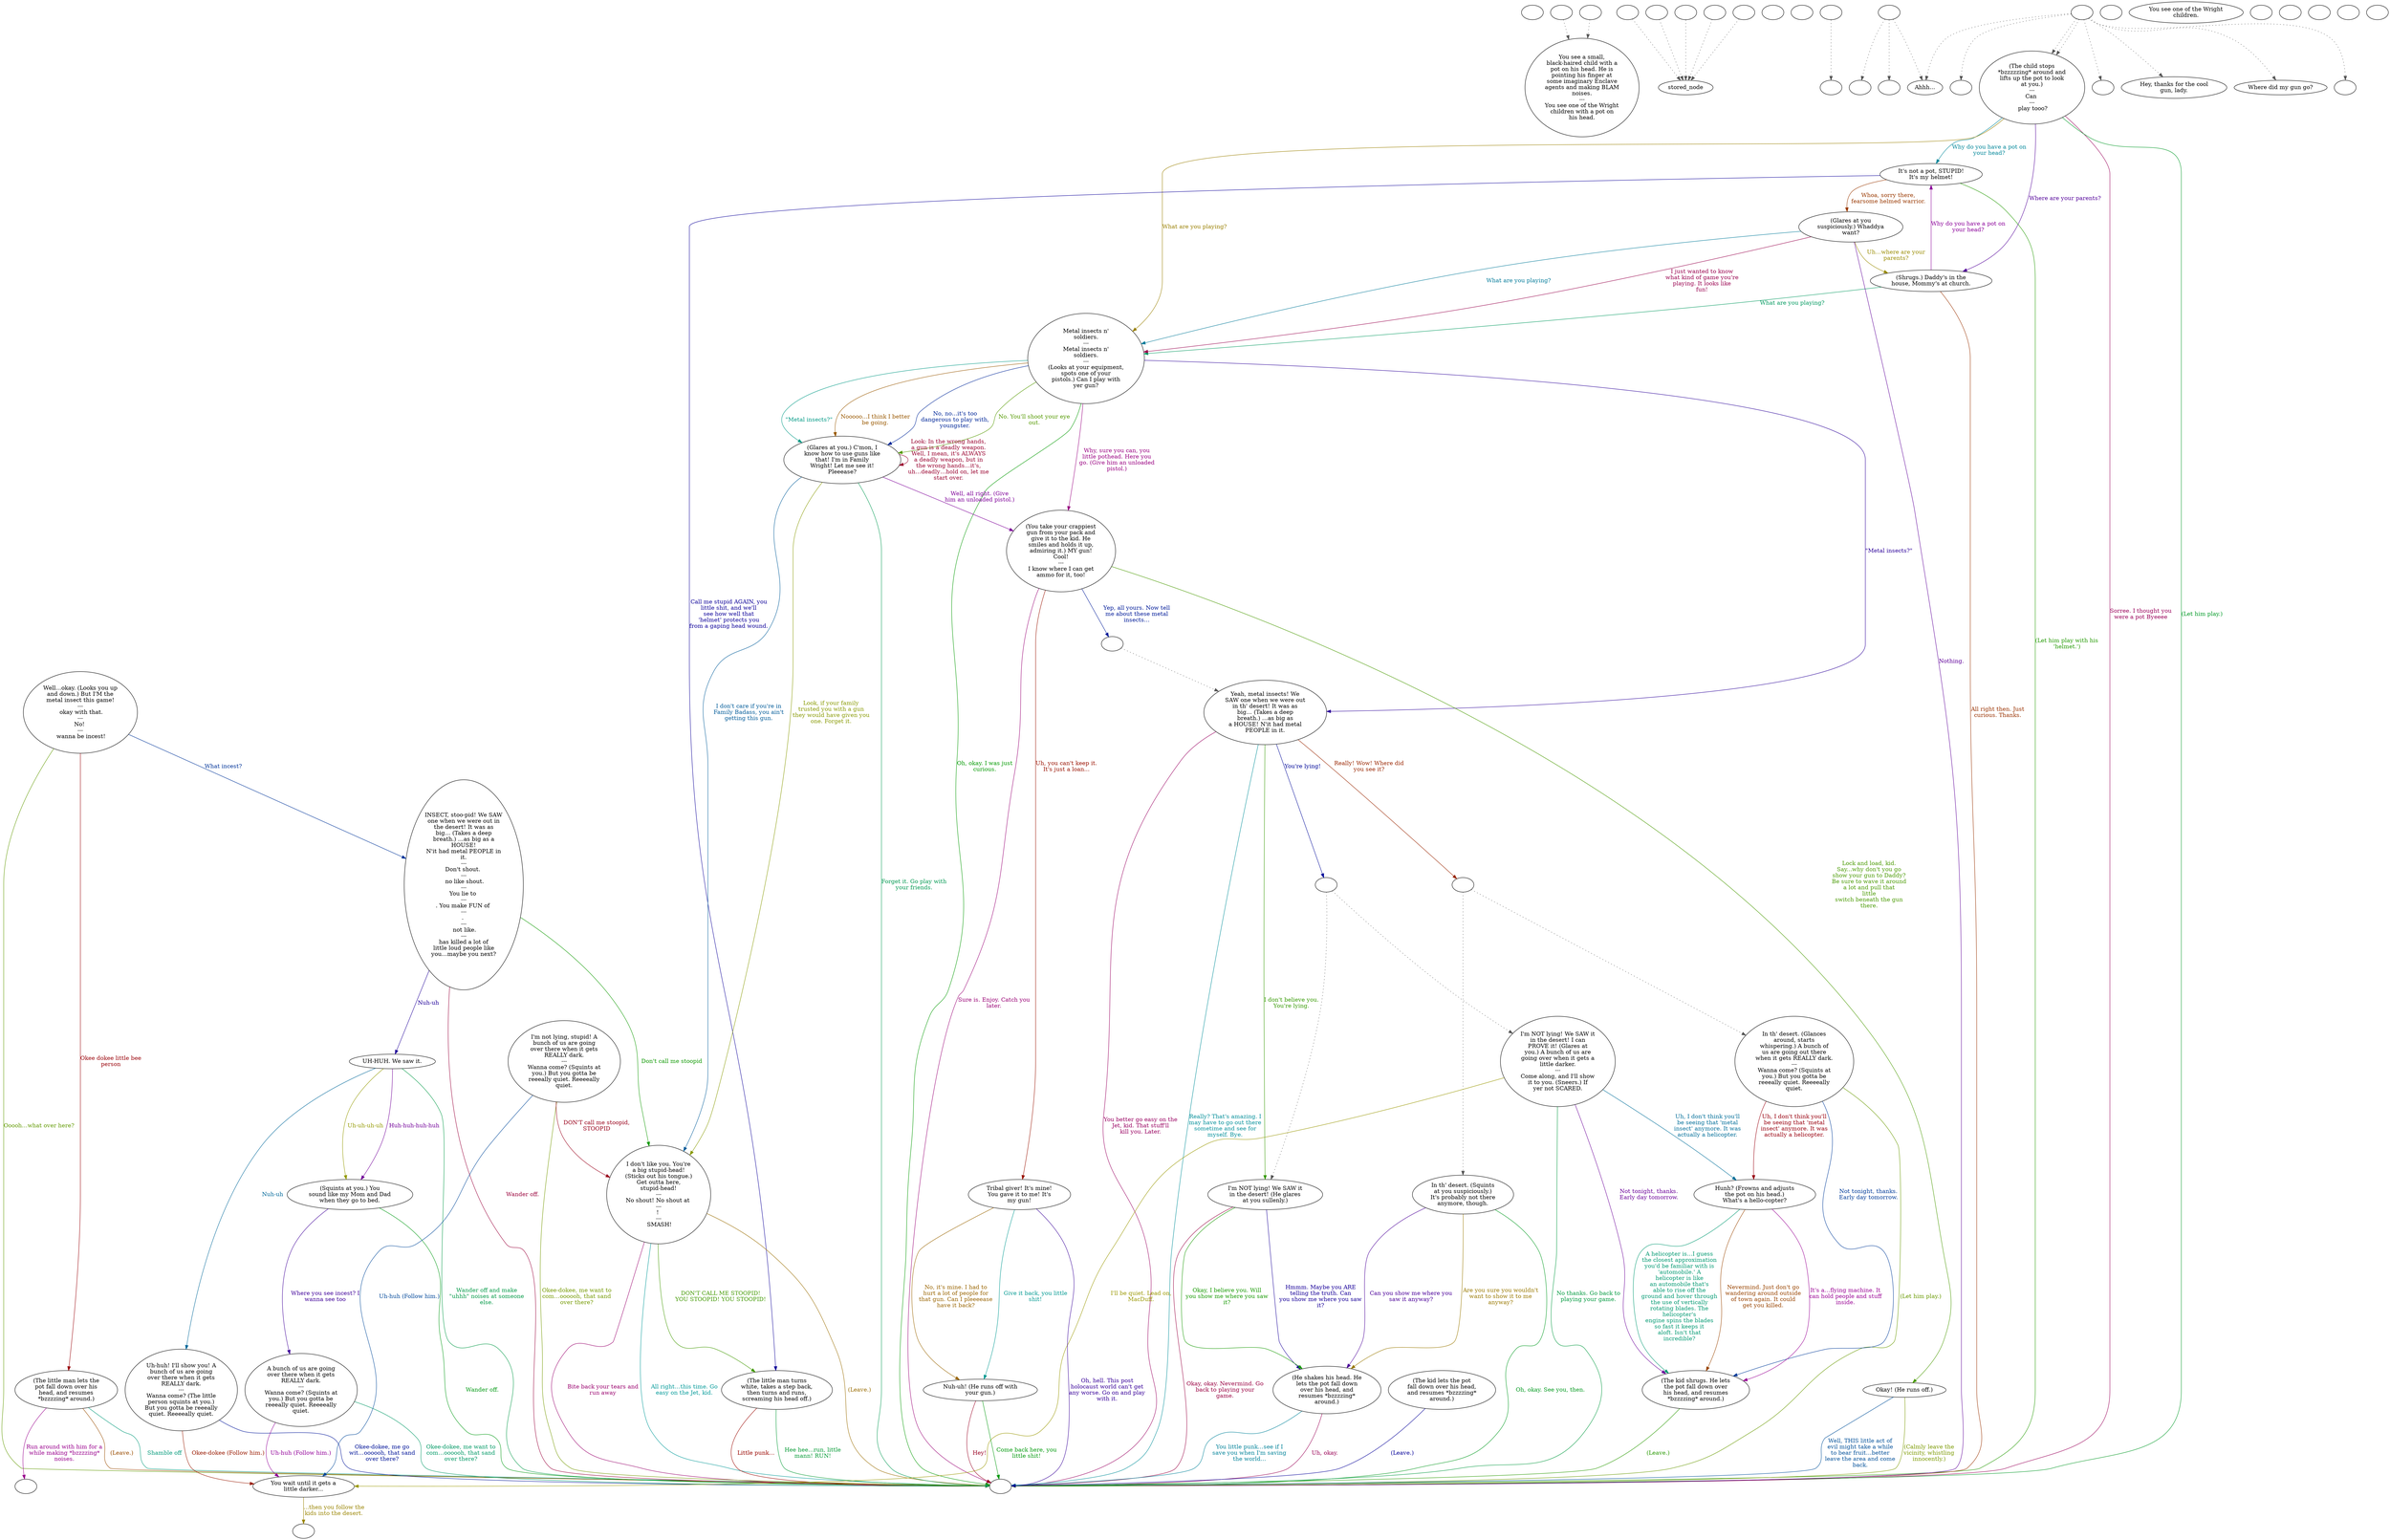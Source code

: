 digraph ncWriPly {
  "checkPartyMembersNearDoor" [style=filled       fillcolor="#FFFFFF"       color="#000000"]
  "checkPartyMembersNearDoor" [label=""]
  "ChooseFromList" [style=filled       fillcolor="#FFFFFF"       color="#000000"]
  "ChooseFromList" [label="You see a small,\nblack-haired child with a\npot on his head. He is\npointing his finger at\nsome imaginary Enclave\nagents and making BLAM\nnoises.\n---\nYou see one of the Wright\nchildren with a pot on\nhis head."]
  "CLICK_PREV" [style=filled       fillcolor="#FFFFFF"       color="#000000"]
  "CLICK_PREV" -> "ChooseFromList" [style=dotted color="#555555"]
  "CLICK_PREV" [label=""]
  "CLICK_0" [style=filled       fillcolor="#FFFFFF"       color="#000000"]
  "CLICK_0" -> "stored_node" [style=dotted color="#555555"]
  "CLICK_0" [label=""]
  "CLICK_1" [style=filled       fillcolor="#FFFFFF"       color="#000000"]
  "CLICK_1" -> "stored_node" [style=dotted color="#555555"]
  "CLICK_1" [label=""]
  "CLICK_2" [style=filled       fillcolor="#FFFFFF"       color="#000000"]
  "CLICK_2" -> "stored_node" [style=dotted color="#555555"]
  "CLICK_2" [label=""]
  "CLICK_3" [style=filled       fillcolor="#FFFFFF"       color="#000000"]
  "CLICK_3" -> "stored_node" [style=dotted color="#555555"]
  "CLICK_3" [label=""]
  "CLICK_4" [style=filled       fillcolor="#FFFFFF"       color="#000000"]
  "CLICK_4" -> "stored_node" [style=dotted color="#555555"]
  "CLICK_4" [label=""]
  "CLICK_MORE" [style=filled       fillcolor="#FFFFFF"       color="#000000"]
  "CLICK_MORE" -> "ChooseFromList" [style=dotted color="#555555"]
  "CLICK_MORE" [label=""]
  "start" [style=filled       fillcolor="#FFFFFF"       color="#000000"]
  "start" [label=""]
  "critter_p_proc" [style=filled       fillcolor="#FFFFFF"       color="#000000"]
  "critter_p_proc" [label=""]
  "pickup_p_proc" [style=filled       fillcolor="#FFFFFF"       color="#000000"]
  "pickup_p_proc" -> "Node998" [style=dotted color="#555555"]
  "pickup_p_proc" [label=""]
  "talk_p_proc" [style=filled       fillcolor="#FFFFFF"       color="#000000"]
  "talk_p_proc" -> "Node004" [style=dotted color="#555555"]
  "talk_p_proc" -> "Node037" [style=dotted color="#555555"]
  "talk_p_proc" -> "Node038" [style=dotted color="#555555"]
  "talk_p_proc" -> "Node039" [style=dotted color="#555555"]
  "talk_p_proc" -> "Node005" [style=dotted color="#555555"]
  "talk_p_proc" -> "Node006" [style=dotted color="#555555"]
  "talk_p_proc" -> "Node007" [style=dotted color="#555555"]
  "talk_p_proc" -> "Node007" [style=dotted color="#555555"]
  "talk_p_proc" [label=""]
  "destroy_p_proc" [style=filled       fillcolor="#FFFFFF"       color="#000000"]
  "destroy_p_proc" [label=""]
  "look_at_p_proc" [style=filled       fillcolor="#FFFFFF"       color="#000000"]
  "look_at_p_proc" [label="You see one of the Wright\nchildren."]
  "description_p_proc" [style=filled       fillcolor="#FFFFFF"       color="#000000"]
  "description_p_proc" [label=""]
  "use_skill_on_p_proc" [style=filled       fillcolor="#FFFFFF"       color="#000000"]
  "use_skill_on_p_proc" [label=""]
  "damage_p_proc" [style=filled       fillcolor="#FFFFFF"       color="#000000"]
  "damage_p_proc" [label=""]
  "map_enter_p_proc" [style=filled       fillcolor="#FFFFFF"       color="#000000"]
  "map_enter_p_proc" [label=""]
  "timed_event_p_proc" [style=filled       fillcolor="#FFFFFF"       color="#000000"]
  "timed_event_p_proc" -> "Node037" [style=dotted color="#555555"]
  "timed_event_p_proc" -> "Node002" [style=dotted color="#555555"]
  "timed_event_p_proc" -> "Node003" [style=dotted color="#555555"]
  "timed_event_p_proc" [label=""]
  "Node998" [style=filled       fillcolor="#FFFFFF"       color="#000000"]
  "Node998" [label=""]
  "Node999" [style=filled       fillcolor="#FFFFFF"       color="#000000"]
  "Node999" [label=""]
  "Node002" [style=filled       fillcolor="#FFFFFF"       color="#000000"]
  "Node002" [label=""]
  "Node003" [style=filled       fillcolor="#FFFFFF"       color="#000000"]
  "Node003" [label=""]
  "Node004" [style=filled       fillcolor="#FFFFFF"       color="#000000"]
  "Node004" [label=""]
  "Node005" [style=filled       fillcolor="#FFFFFF"       color="#000000"]
  "Node005" [label=""]
  "Node006" [style=filled       fillcolor="#FFFFFF"       color="#000000"]
  "Node006" [label=""]
  "Node007" [style=filled       fillcolor="#FFFFFF"       color="#000000"]
  "Node007" [label="(The child stops\n*bzzzzzing* around and\nlifts up the pot to look\nat you.)\n---\nCan \n---\n play tooo?"]
  "Node007" -> "Node999" [label="Sorree. I thought you\nwere a pot Byeeee" color="#99005A" fontcolor="#99005A"]
  "Node007" -> "Node017" [label="Why do you have a pot on\nyour head?" color="#008699" fontcolor="#008699"]
  "Node007" -> "Node020" [label="What are you playing?" color="#997F00" fontcolor="#997F00"]
  "Node007" -> "Node032" [label="Where are your parents?" color="#520099" fontcolor="#520099"]
  "Node007" -> "Node999" [label="(Let him play.)" color="#009926" fontcolor="#009926"]
  "Node008" [style=filled       fillcolor="#FFFFFF"       color="#000000"]
  "Node008" [label="Well…okay. (Looks you up\nand down.) But I'M the\nmetal insect this game!\n---\n okay with that.\n---\nNo! \n---\n wanna be incest!"]
  "Node008" -> "Node009" [label="Okee dokee little bee\nperson" color="#990007" fontcolor="#990007"]
  "Node008" -> "Node010" [label="What incest?" color="#003499" fontcolor="#003499"]
  "Node008" -> "Node999" [label="Ooooh…what over here?" color="#609900" fontcolor="#609900"]
  "Node009" [style=filled       fillcolor="#FFFFFF"       color="#000000"]
  "Node009" [label="(The little man lets the\npot fall down over his\nhead, and resumes\n*bzzzzing* around.)"]
  "Node009" -> "Node990" [label="Run around with him for a\nwhile making *bzzzzing*\nnoises." color="#99008D" fontcolor="#99008D"]
  "Node009" -> "Node999" [label="Shamble off" color="#009979" fontcolor="#009979"]
  "Node009" -> "Node999" [label="(Leave.)" color="#994C00" fontcolor="#994C00"]
  "Node010" [style=filled       fillcolor="#FFFFFF"       color="#000000"]
  "Node010" [label="INSECT, stoo-pid! We SAW\none when we were out in\nthe desert! It was as\nbig… (Takes a deep\nbreath.) …as big as a\nHOUSE!\nN'it had metal PEOPLE in\nit.\n---\nDon't shout. \n---\n no like shout.\n---\nYou lie to \n---\n. You make FUN of \n---\n. \n---\n not like.\n---\nhas killed a lot of\nlittle loud people like\nyou…maybe you next?"]
  "Node010" -> "Node011" [label="Nuh-uh" color="#1F0099" fontcolor="#1F0099"]
  "Node010" -> "Node013" [label="Don't call me stoopid" color="#0D9900" fontcolor="#0D9900"]
  "Node010" -> "Node999" [label="Wander off." color="#99003A" fontcolor="#99003A"]
  "Node011" [style=filled       fillcolor="#FFFFFF"       color="#000000"]
  "Node011" [label="UH-HUH. We saw it."]
  "Node011" -> "Node012" [label="Nuh-uh" color="#006799" fontcolor="#006799"]
  "Node011" -> "Node014" [label="Uh-uh-uh-uh" color="#939900" fontcolor="#939900"]
  "Node011" -> "Node014" [label="Huh-huh-huh-huh" color="#720099" fontcolor="#720099"]
  "Node011" -> "Node999" [label="Wander off and make\n\"uhhh\" noises at someone\nelse." color="#009945" fontcolor="#009945"]
  "Node012" [style=filled       fillcolor="#FFFFFF"       color="#000000"]
  "Node012" [label="Uh-huh! I'll show you! A\nbunch of us are going\nover there when it gets\nREALLY dark.\n---\nWanna come? (The little\nperson squints at you.)\nBut you gotta be reeeally\nquiet. Reeeeally quiet."]
  "Node012" -> "Node036" [label="Okee-dokee (Follow him.)" color="#991900" fontcolor="#991900"]
  "Node012" -> "Node999" [label="Okee-dokee, me go\nwit…oooooh, that sand\nover there?" color="#001499" fontcolor="#001499"]
  "Node013" [style=filled       fillcolor="#FFFFFF"       color="#000000"]
  "Node013" [label="I don't like you. You're\na big stupid-head!\n(Sticks out his tongue.)\nGet outta here,\nstupid-head!\n---\nNo shout! No shout at \n---\n! \n---\n SMASH!"]
  "Node013" -> "Node019" [label="DON'T CALL ME STOOPID!\nYOU STOOPID! YOU STOOPID!" color="#419900" fontcolor="#419900"]
  "Node013" -> "Node999" [label="Bite back your tears and\nrun away" color="#99006D" fontcolor="#99006D"]
  "Node013" -> "Node999" [label="All right…this time. Go\neasy on the Jet, kid." color="#009998" fontcolor="#009998"]
  "Node013" -> "Node999" [label="(Leave.)" color="#996C00" fontcolor="#996C00"]
  "Node014" [style=filled       fillcolor="#FFFFFF"       color="#000000"]
  "Node014" [label="(Squints at you.) You\nsound like my Mom and Dad\nwhen they go to bed."]
  "Node014" -> "Node016" [label="Where you see incest? I\nwanna see too" color="#3F0099" fontcolor="#3F0099"]
  "Node014" -> "Node999" [label="Wander off." color="#009912" fontcolor="#009912"]
  "Node015" [style=filled       fillcolor="#FFFFFF"       color="#000000"]
  "Node015" [label="I'm not lying, stupid! A\nbunch of us are going\nover there when it gets\nREALLY dark.\n---\nWanna come? (Squints at\nyou.) But you gotta be\nreeeally quiet. Reeeeally\nquiet."]
  "Node015" -> "Node013" [label="DON'T call me stoopid,\nSTOOPID" color="#99001A" fontcolor="#99001A"]
  "Node015" -> "Node036" [label="Uh-huh (Follow him.)" color="#004799" fontcolor="#004799"]
  "Node015" -> "Node999" [label="Okee-dokee, me want to\ncom…oooooh, that sand\nover there?" color="#749900" fontcolor="#749900"]
  "Node016" [style=filled       fillcolor="#FFFFFF"       color="#000000"]
  "Node016" [label="A bunch of us are going\nover there when it gets\nREALLY dark.\n---\nWanna come? (Squints at\nyou.) But you gotta be\nreeeally quiet. Reeeeally\nquiet."]
  "Node016" -> "Node036" [label="Uh-huh (Follow him.)" color="#920099" fontcolor="#920099"]
  "Node016" -> "Node999" [label="Okee-dokee, me want to\ncom…oooooh, that sand\nover there?" color="#009965" fontcolor="#009965"]
  "Node017" [style=filled       fillcolor="#FFFFFF"       color="#000000"]
  "Node017" [label="It's not a pot, STUPID!\nIt's my helmet!"]
  "Node017" -> "Node018" [label="Whoa, sorry there,\nfearsome helmed warrior." color="#993800" fontcolor="#993800"]
  "Node017" -> "Node019" [label="Call me stupid AGAIN, you\nlittle shit, and we'll\nsee how well that\n'helmet' protects you\nfrom a gaping head wound." color="#0C0099" fontcolor="#0C0099"]
  "Node017" -> "Node999" [label="(Let him play with his\n'helmet.')" color="#219900" fontcolor="#219900"]
  "Node018" [style=filled       fillcolor="#FFFFFF"       color="#000000"]
  "Node018" [label="(Glares at you\nsuspiciously.) Whaddya\nwant?"]
  "Node018" -> "Node020" [label="I just wanted to know\nwhat kind of game you're\nplaying. It looks like\nfun!" color="#99004E" fontcolor="#99004E"]
  "Node018" -> "Node020" [label="What are you playing?" color="#007A99" fontcolor="#007A99"]
  "Node018" -> "Node032" [label="Uh…where are your\nparents?" color="#998B00" fontcolor="#998B00"]
  "Node018" -> "Node999" [label="Nothing." color="#5E0099" fontcolor="#5E0099"]
  "Node019" [style=filled       fillcolor="#FFFFFF"       color="#000000"]
  "Node019" [label="(The little man turns\nwhite, takes a step back,\nthen turns and runs,\nscreaming his head off.)"]
  "Node019" -> "Node999" [label="Hee hee...run, little\nmann! RUN!" color="#009932" fontcolor="#009932"]
  "Node019" -> "Node999" [label="Little punk…" color="#990500" fontcolor="#990500"]
  "Node020" [style=filled       fillcolor="#FFFFFF"       color="#000000"]
  "Node020" [label="Metal insects n'\nsoldiers.\n---\nMetal insects n'\nsoldiers.\n---\n(Looks at your equipment,\nspots one of your\npistols.) Can I play with\nyer gun?"]
  "Node020" -> "Node021" [label="No, no...it's too\ndangerous to play with,\nyoungster." color="#002799" fontcolor="#002799"]
  "Node020" -> "Node021" [label="No. You'll shoot your eye\nout." color="#549900" fontcolor="#549900"]
  "Node020" -> "Node028" [label="Why, sure you can, you\nlittle pothead. Here you\ngo. (Give him an unloaded\npistol.)" color="#990081" fontcolor="#990081"]
  "Node020" -> "Node021" [label="\"Metal insects?\"" color="#009985" fontcolor="#009985"]
  "Node020" -> "Node021" [label="Nooooo...I think I better\nbe going." color="#995800" fontcolor="#995800"]
  "Node020" -> "Node022" [label="\"Metal insects?\"" color="#2B0099" fontcolor="#2B0099"]
  "Node020" -> "Node999" [label="Oh, okay. I was just\ncurious." color="#019900" fontcolor="#019900"]
  "Node021" [style=filled       fillcolor="#FFFFFF"       color="#000000"]
  "Node021" [label="(Glares at you.) C'mon, I\nknow how to use guns like\nthat! I'm in Family\nWright! Let me see it!\nPleeease?"]
  "Node021" -> "Node021" [label="Look: In the wrong hands,\na gun is a deadly weapon.\nWell, I mean, it's ALWAYS\na deadly weapon, but in\nthe wrong hands…it's,\nuh…deadly…hold on, let me\nstart over." color="#99002E" fontcolor="#99002E"]
  "Node021" -> "Node013" [label="I don't care if you're in\nFamily Badass, you ain't\ngetting this gun." color="#005B99" fontcolor="#005B99"]
  "Node021" -> "Node013" [label="Look, if your family\ntrusted you with a gun\nthey would have given you\none. Forget it." color="#879900" fontcolor="#879900"]
  "Node021" -> "Node028" [label="Well, all right. (Give\nhim an unloaded pistol.)" color="#7E0099" fontcolor="#7E0099"]
  "Node021" -> "Node999" [label="Forget it. Go play with\nyour friends." color="#009951" fontcolor="#009951"]
  "Node022" [style=filled       fillcolor="#FFFFFF"       color="#000000"]
  "Node022" [label="Yeah, metal insects! We\nSAW one when we were out\nin th' desert! It was as\nbig… (Takes a deep\nbreath.) …as big as\na HOUSE! N'it had metal\nPEOPLE in it."]
  "Node022" -> "Node987" [label="Really! Wow! Where did\nyou see it?" color="#992500" fontcolor="#992500"]
  "Node022" -> "Node986" [label="You're lying!" color="#000899" fontcolor="#000899"]
  "Node022" -> "Node026" [label="I don't believe you.\nYou're lying." color="#349900" fontcolor="#349900"]
  "Node022" -> "Node999" [label="You better go easy on the\nJet, kid. That stuff'll\nkill you. Later." color="#990061" fontcolor="#990061"]
  "Node022" -> "Node999" [label="Really? That's amazing. I\nmay have to go out there\nsometime and see for\nmyself. Bye." color="#008E99" fontcolor="#008E99"]
  "Node023" [style=filled       fillcolor="#FFFFFF"       color="#000000"]
  "Node023" [label="In th' desert. (Squints\nat you suspiciously.)\nIt's probably not there\nanymore, though."]
  "Node023" -> "Node035" [label="Are you sure you wouldn't\nwant to show it to me\nanyway?" color="#997800" fontcolor="#997800"]
  "Node023" -> "Node035" [label="Can you show me where you\nsaw it anyway?" color="#4B0099" fontcolor="#4B0099"]
  "Node023" -> "Node999" [label="Oh, okay. See you, then." color="#00991E" fontcolor="#00991E"]
  "Node024" [style=filled       fillcolor="#FFFFFF"       color="#000000"]
  "Node024" [label="In th' desert. (Glances\naround, starts\nwhispering.) A bunch of\nus are going out there\nwhen it gets REALLY dark.\n---\nWanna come? (Squints at\nyou.) But you gotta be\nreeeally quiet. Reeeeally\nquiet."]
  "Node024" -> "Node025" [label="Uh, I don't think you'll\nbe seeing that 'metal\ninsect' anymore. It was\nactually a helicopter." color="#99000E" fontcolor="#99000E"]
  "Node024" -> "Node034" [label="Not tonight, thanks.\nEarly day tomorrow." color="#003B99" fontcolor="#003B99"]
  "Node024" -> "Node999" [label="(Let him play.)" color="#689900" fontcolor="#689900"]
  "Node025" [style=filled       fillcolor="#FFFFFF"       color="#000000"]
  "Node025" [label="Hunh? (Frowns and adjusts\nthe pot on his head.)\nWhat's a hello-copter?"]
  "Node025" -> "Node034" [label="It's a…flying machine. It\ncan hold people and stuff\ninside." color="#990094" fontcolor="#990094"]
  "Node025" -> "Node034" [label="A helicopter is...I guess\nthe closest approximation\nyou'd be familiar with is\n'automobile.' A\nhelicopter is like\nan automobile that's\nable to rise off the\nground and hover through\nthe use of vertically\nrotating blades. The\nhelicopter's\nengine spins the blades\nso fast it keeps it\naloft. Isn't that\nincredible?" color="#009971" fontcolor="#009971"]
  "Node025" -> "Node034" [label="Nevermind. Just don't go\nwandering around outside\nof town again. It could\nget you killed." color="#994400" fontcolor="#994400"]
  "Node026" [style=filled       fillcolor="#FFFFFF"       color="#000000"]
  "Node026" [label="I'm NOT lying! We SAW it\nin the desert! (He glares\nat you sullenly.)"]
  "Node026" -> "Node035" [label="Hmmm. Maybe you ARE\ntelling the truth. Can\nyou show me where you saw\nit?" color="#180099" fontcolor="#180099"]
  "Node026" -> "Node035" [label="Okay, I believe you. Will\nyou show me where you saw\nit?" color="#159900" fontcolor="#159900"]
  "Node026" -> "Node999" [label="Okay, okay. Nevermind. Go\nback to playing your\ngame." color="#990041" fontcolor="#990041"]
  "Node027" [style=filled       fillcolor="#FFFFFF"       color="#000000"]
  "Node027" [label="I'm NOT lying! We SAW it\nin the desert! I can\nPROVE it! (Glares at\nyou.) A bunch of us are\ngoing over when it gets a\nlittle darker.\n---\nCome along, and I'll show\nit to you. (Sneers.) If\nyer not SCARED."]
  "Node027" -> "Node025" [label="Uh, I don't think you'll\nbe seeing that 'metal\ninsect' anymore. It was\nactually a helicopter." color="#006E99" fontcolor="#006E99"]
  "Node027" -> "Node036" [label="I'll be quiet. Lead on,\nMacDuff." color="#999700" fontcolor="#999700"]
  "Node027" -> "Node034" [label="Not tonight, thanks.\nEarly day tomorrow." color="#6B0099" fontcolor="#6B0099"]
  "Node027" -> "Node999" [label="No thanks. Go back to\nplaying your game." color="#00993E" fontcolor="#00993E"]
  "Node028" [style=filled       fillcolor="#FFFFFF"       color="#000000"]
  "Node028" [label="(You take your crappiest\ngun from your pack and\ngive it to the kid. He\nsmiles and holds it up,\nadmiring it.) MY gun!\nCool!\n---\nI know where I can get\nammo for it, too!"]
  "Node028" -> "Node029" [label="Uh, you can't keep it.\nIt's just a loan..." color="#991100" fontcolor="#991100"]
  "Node028" -> "Node985" [label="Yep, all yours. Now tell\nme about these metal\ninsects…" color="#001B99" fontcolor="#001B99"]
  "Node028" -> "Node031" [label="Lock and load, kid.\nSay...why don't you go\nshow your gun to Daddy?\nBe sure to wave it around\na lot and pull that\nlittle\nswitch beneath the gun\nthere." color="#489900" fontcolor="#489900"]
  "Node028" -> "Node999" [label="Sure is. Enjoy. Catch you\nlater." color="#990075" fontcolor="#990075"]
  "Node029" [style=filled       fillcolor="#FFFFFF"       color="#000000"]
  "Node029" [label="Tribal giver! It's mine!\nYou gave it to me! It's\nmy gun!"]
  "Node029" -> "Node030" [label="Give it back, you little\nshit!" color="#009991" fontcolor="#009991"]
  "Node029" -> "Node030" [label="No, it's mine. I had to\nhurt a lot of people for\nthat gun. Can I pleeeease\nhave it back?" color="#996400" fontcolor="#996400"]
  "Node029" -> "Node999" [label="Oh, hell. This post\nholocaust world can't get\nany worse. Go on and play\nwith it." color="#370099" fontcolor="#370099"]
  "Node030" [style=filled       fillcolor="#FFFFFF"       color="#000000"]
  "Node030" [label="Nuh-uh! (He runs off with\nyour gun.)"]
  "Node030" -> "Node999" [label="Come back here, you\nlittle shit!" color="#00990B" fontcolor="#00990B"]
  "Node030" -> "Node999" [label="Hey! " color="#990022" fontcolor="#990022"]
  "Node031" [style=filled       fillcolor="#FFFFFF"       color="#000000"]
  "Node031" [label="Okay! (He runs off.)"]
  "Node031" -> "Node999" [label="Well, THIS little act of\nevil might take a while\nto bear fruit…better\nleave the area and come\nback." color="#004F99" fontcolor="#004F99"]
  "Node031" -> "Node999" [label="(Calmly leave the\nvicinity, whistling\ninnocently.)" color="#7B9900" fontcolor="#7B9900"]
  "Node032" [style=filled       fillcolor="#FFFFFF"       color="#000000"]
  "Node032" [label="(Shrugs.) Daddy's in the\nhouse, Mommy's at church."]
  "Node032" -> "Node017" [label="Why do you have a pot on\nyour head?" color="#8A0099" fontcolor="#8A0099"]
  "Node032" -> "Node020" [label="What are you playing?" color="#00995E" fontcolor="#00995E"]
  "Node032" -> "Node999" [label="All right then. Just\ncurious. Thanks." color="#993100" fontcolor="#993100"]
  "Node033" [style=filled       fillcolor="#FFFFFF"       color="#000000"]
  "Node033" [label="(The kid lets the pot\nfall down over his head,\nand resumes *bzzzzing*\naround.)"]
  "Node033" -> "Node999" [label="(Leave.)" color="#040099" fontcolor="#040099"]
  "Node034" [style=filled       fillcolor="#FFFFFF"       color="#000000"]
  "Node034" [label="(The kid shrugs. He lets\nthe pot fall down over\nhis head, and resumes\n*bzzzzing* around.)"]
  "Node034" -> "Node999" [label="(Leave.)" color="#289900" fontcolor="#289900"]
  "Node035" [style=filled       fillcolor="#FFFFFF"       color="#000000"]
  "Node035" [label="(He shakes his head. He\nlets the pot fall down\nover his head, and\nresumes *bzzzzing*\naround.)"]
  "Node035" -> "Node999" [label="Uh, okay." color="#990055" fontcolor="#990055"]
  "Node035" -> "Node999" [label="You little punk…see if I\nsave you when I'm saving\nthe world..." color="#008299" fontcolor="#008299"]
  "Node036" [style=filled       fillcolor="#FFFFFF"       color="#000000"]
  "Node036" [label="You wait until it gets a\nlittle darker..."]
  "Node036" -> "Node984" [label="...then you follow the\nkids into the desert." color="#998400" fontcolor="#998400"]
  "Node037" [style=filled       fillcolor="#FFFFFF"       color="#000000"]
  "Node037" [label="Ahhh..."]
  "Node038" [style=filled       fillcolor="#FFFFFF"       color="#000000"]
  "Node038" [label="Hey, thanks for the cool\ngun, lady."]
  "Node039" [style=filled       fillcolor="#FFFFFF"       color="#000000"]
  "Node039" [label="Where did my gun go?"]
  "map_exit_p_proc" [style=filled       fillcolor="#FFFFFF"       color="#000000"]
  "map_exit_p_proc" [label=""]
  "Node990" [style=filled       fillcolor="#FFFFFF"       color="#000000"]
  "Node990" [label=""]
  "Node987" [style=filled       fillcolor="#FFFFFF"       color="#000000"]
  "Node987" -> "Node024" [style=dotted color="#555555"]
  "Node987" -> "Node023" [style=dotted color="#555555"]
  "Node987" [label=""]
  "Node986" [style=filled       fillcolor="#FFFFFF"       color="#000000"]
  "Node986" -> "Node027" [style=dotted color="#555555"]
  "Node986" -> "Node026" [style=dotted color="#555555"]
  "Node986" [label=""]
  "Node985" [style=filled       fillcolor="#FFFFFF"       color="#000000"]
  "Node985" -> "Node022" [style=dotted color="#555555"]
  "Node985" [label=""]
  "Node984" [style=filled       fillcolor="#FFFFFF"       color="#000000"]
  "Node984" [label=""]
}